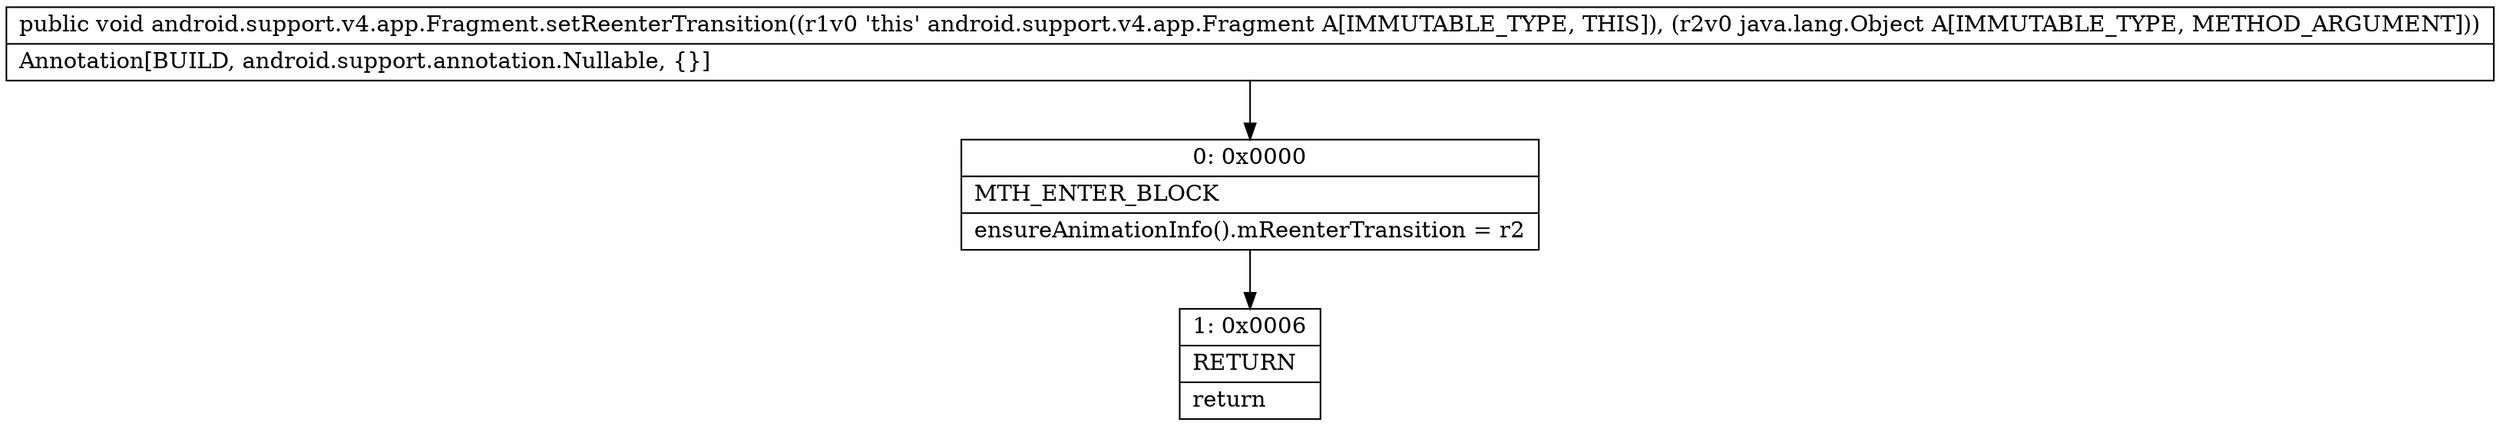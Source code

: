 digraph "CFG forandroid.support.v4.app.Fragment.setReenterTransition(Ljava\/lang\/Object;)V" {
Node_0 [shape=record,label="{0\:\ 0x0000|MTH_ENTER_BLOCK\l|ensureAnimationInfo().mReenterTransition = r2\l}"];
Node_1 [shape=record,label="{1\:\ 0x0006|RETURN\l|return\l}"];
MethodNode[shape=record,label="{public void android.support.v4.app.Fragment.setReenterTransition((r1v0 'this' android.support.v4.app.Fragment A[IMMUTABLE_TYPE, THIS]), (r2v0 java.lang.Object A[IMMUTABLE_TYPE, METHOD_ARGUMENT]))  | Annotation[BUILD, android.support.annotation.Nullable, \{\}]\l}"];
MethodNode -> Node_0;
Node_0 -> Node_1;
}

